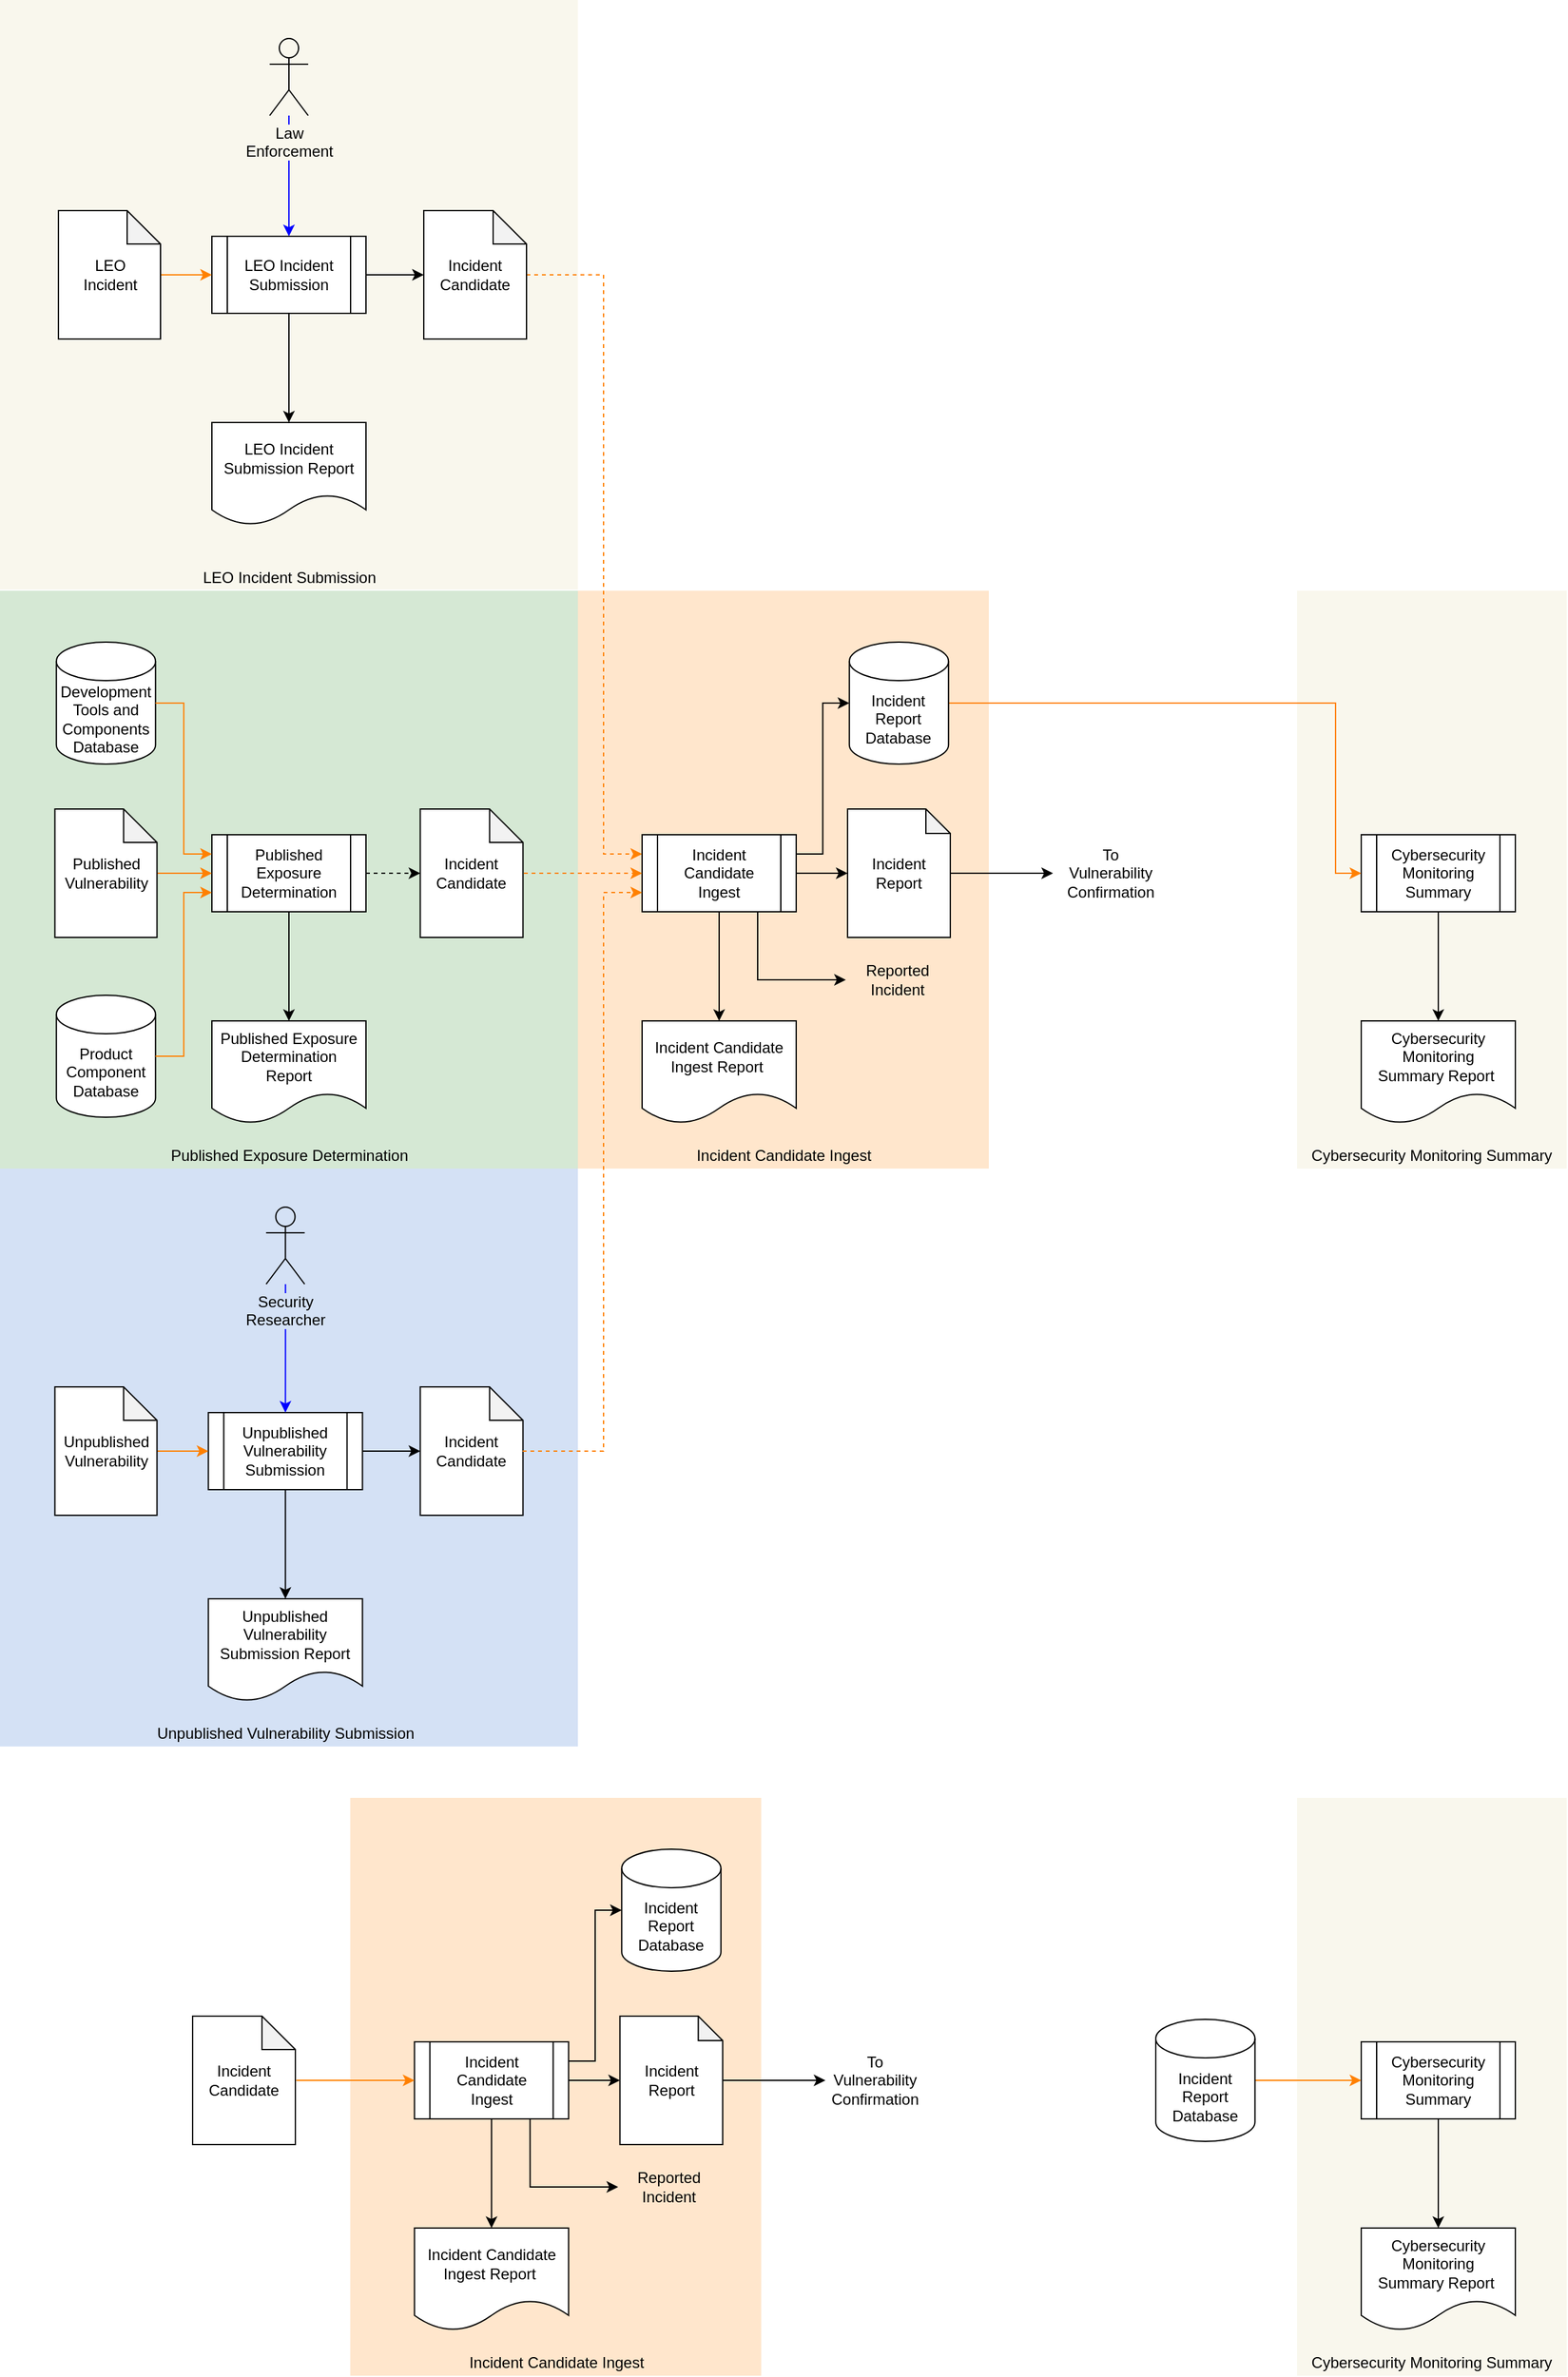 <mxfile version="14.6.13" type="device"><diagram id="C5RBs43oDa-KdzZeNtuy" name="Page-1"><mxGraphModel dx="2387" dy="1627" grid="1" gridSize="10" guides="1" tooltips="1" connect="1" arrows="1" fold="1" page="1" pageScale="1" pageWidth="827" pageHeight="1169" math="0" shadow="0"><root><mxCell id="WIyWlLk6GJQsqaUBKTNV-0"/><mxCell id="WIyWlLk6GJQsqaUBKTNV-1" parent="WIyWlLk6GJQsqaUBKTNV-0"/><mxCell id="wN83Spoh5uE3AaR1W7T5-43" value="" style="rounded=0;whiteSpace=wrap;html=1;strokeColor=none;fillColor=#FFE6CC;" parent="WIyWlLk6GJQsqaUBKTNV-1" vertex="1"><mxGeometry x="-280" y="550" width="320" height="450" as="geometry"/></mxCell><mxCell id="wN83Spoh5uE3AaR1W7T5-98" value="" style="rounded=0;whiteSpace=wrap;html=1;strokeColor=none;fillColor=#F9F7ED;" parent="WIyWlLk6GJQsqaUBKTNV-1" vertex="1"><mxGeometry x="-730" y="90" width="450" height="459" as="geometry"/></mxCell><mxCell id="wN83Spoh5uE3AaR1W7T5-67" value="" style="rounded=0;whiteSpace=wrap;html=1;strokeColor=none;fillColor=#D4E1F5;" parent="WIyWlLk6GJQsqaUBKTNV-1" vertex="1"><mxGeometry x="-730" y="1000" width="450" height="450" as="geometry"/></mxCell><mxCell id="wN83Spoh5uE3AaR1W7T5-24" value="" style="rounded=0;whiteSpace=wrap;html=1;strokeColor=none;fillColor=#F9F7ED;" parent="WIyWlLk6GJQsqaUBKTNV-1" vertex="1"><mxGeometry x="280" y="550" width="210" height="450" as="geometry"/></mxCell><mxCell id="wN83Spoh5uE3AaR1W7T5-15" value="" style="rounded=0;whiteSpace=wrap;html=1;fillColor=#D5E8D4;strokeColor=none;" parent="WIyWlLk6GJQsqaUBKTNV-1" vertex="1"><mxGeometry x="-730" y="550" width="450" height="450" as="geometry"/></mxCell><mxCell id="wN83Spoh5uE3AaR1W7T5-99" style="edgeStyle=orthogonalEdgeStyle;rounded=0;orthogonalLoop=1;jettySize=auto;html=1;entryX=0;entryY=0.25;entryDx=0;entryDy=0;strokeColor=#FF8000;dashed=1;" parent="WIyWlLk6GJQsqaUBKTNV-1" source="pf2Wbkb6V3aEikhFOSJb-10" target="6Zm5IRveUOEQ-voSjNhq-3" edge="1"><mxGeometry relative="1" as="geometry"><Array as="points"><mxPoint x="-260" y="304"/><mxPoint x="-260" y="755"/></Array></mxGeometry></mxCell><mxCell id="wN83Spoh5uE3AaR1W7T5-16" style="edgeStyle=orthogonalEdgeStyle;rounded=0;orthogonalLoop=1;jettySize=auto;html=1;exitX=1;exitY=0.5;exitDx=0;exitDy=0;entryX=0;entryY=0.5;entryDx=0;entryDy=0;entryPerimeter=0;" parent="WIyWlLk6GJQsqaUBKTNV-1" source="6Zm5IRveUOEQ-voSjNhq-3" target="wN83Spoh5uE3AaR1W7T5-14" edge="1"><mxGeometry relative="1" as="geometry"/></mxCell><mxCell id="wN83Spoh5uE3AaR1W7T5-23" style="edgeStyle=orthogonalEdgeStyle;rounded=0;orthogonalLoop=1;jettySize=auto;html=1;exitX=0.5;exitY=1;exitDx=0;exitDy=0;" parent="WIyWlLk6GJQsqaUBKTNV-1" source="6Zm5IRveUOEQ-voSjNhq-3" target="wN83Spoh5uE3AaR1W7T5-22" edge="1"><mxGeometry relative="1" as="geometry"/></mxCell><mxCell id="Hxy1QwuODyIl4K82jNZ6-29" style="edgeStyle=orthogonalEdgeStyle;rounded=0;orthogonalLoop=1;jettySize=auto;html=1;entryX=0;entryY=0.5;entryDx=0;entryDy=0;entryPerimeter=0;exitX=1;exitY=0.25;exitDx=0;exitDy=0;" parent="WIyWlLk6GJQsqaUBKTNV-1" source="6Zm5IRveUOEQ-voSjNhq-3" target="Hxy1QwuODyIl4K82jNZ6-28" edge="1"><mxGeometry relative="1" as="geometry"/></mxCell><mxCell id="Hxy1QwuODyIl4K82jNZ6-30" style="edgeStyle=orthogonalEdgeStyle;rounded=0;orthogonalLoop=1;jettySize=auto;html=1;exitX=0.75;exitY=1;exitDx=0;exitDy=0;entryX=0;entryY=0.5;entryDx=0;entryDy=0;" parent="WIyWlLk6GJQsqaUBKTNV-1" source="6Zm5IRveUOEQ-voSjNhq-3" target="AXCP_vRWOkf5SYs7HRFB-5" edge="1"><mxGeometry relative="1" as="geometry"/></mxCell><mxCell id="6Zm5IRveUOEQ-voSjNhq-3" value="Incident Candidate&lt;br&gt;Ingest" style="shape=process;whiteSpace=wrap;html=1;backgroundOutline=1;" parent="WIyWlLk6GJQsqaUBKTNV-1" vertex="1"><mxGeometry x="-230" y="740" width="120" height="60" as="geometry"/></mxCell><mxCell id="6Zm5IRveUOEQ-voSjNhq-8" value="Cybersecurity Monitoring Summary" style="text;html=1;strokeColor=none;fillColor=none;align=center;verticalAlign=middle;whiteSpace=wrap;rounded=0;" parent="WIyWlLk6GJQsqaUBKTNV-1" vertex="1"><mxGeometry x="280" y="980" width="210" height="20" as="geometry"/></mxCell><mxCell id="AFasW3N3rb-dnXRpqXTf-4" value="Published Exposure Determination" style="text;html=1;align=center;verticalAlign=middle;resizable=0;points=[];autosize=1;" parent="WIyWlLk6GJQsqaUBKTNV-1" vertex="1"><mxGeometry x="-605" y="980" width="200" height="20" as="geometry"/></mxCell><mxCell id="AFasW3N3rb-dnXRpqXTf-5" value="Unpublished Vulnerability Submission" style="text;html=1;align=center;verticalAlign=middle;resizable=0;points=[];autosize=1;" parent="WIyWlLk6GJQsqaUBKTNV-1" vertex="1"><mxGeometry x="-617.75" y="1430" width="220" height="20" as="geometry"/></mxCell><mxCell id="wN83Spoh5uE3AaR1W7T5-33" style="edgeStyle=orthogonalEdgeStyle;rounded=0;orthogonalLoop=1;jettySize=auto;html=1;" parent="WIyWlLk6GJQsqaUBKTNV-1" source="AFasW3N3rb-dnXRpqXTf-13" target="wN83Spoh5uE3AaR1W7T5-32" edge="1"><mxGeometry relative="1" as="geometry"/></mxCell><mxCell id="AFasW3N3rb-dnXRpqXTf-13" value="Cybersecurity Monitoring Summary" style="shape=process;whiteSpace=wrap;html=1;backgroundOutline=1;" parent="WIyWlLk6GJQsqaUBKTNV-1" vertex="1"><mxGeometry x="330" y="740" width="120" height="60" as="geometry"/></mxCell><mxCell id="fDY6oTUVb4eKqqhAtH-P-1" style="edgeStyle=orthogonalEdgeStyle;rounded=0;orthogonalLoop=1;jettySize=auto;html=1;entryX=0;entryY=0.5;entryDx=0;entryDy=0;strokeColor=#FF8000;exitX=1;exitY=0.5;exitDx=0;exitDy=0;exitPerimeter=0;" parent="WIyWlLk6GJQsqaUBKTNV-1" source="Hxy1QwuODyIl4K82jNZ6-28" target="AFasW3N3rb-dnXRpqXTf-13" edge="1"><mxGeometry relative="1" as="geometry"><Array as="points"><mxPoint x="310" y="638"/><mxPoint x="310" y="770"/></Array><mxPoint x="260" y="549" as="sourcePoint"/></mxGeometry></mxCell><mxCell id="Hxy1QwuODyIl4K82jNZ6-32" style="edgeStyle=orthogonalEdgeStyle;rounded=0;orthogonalLoop=1;jettySize=auto;html=1;entryX=0;entryY=0.5;entryDx=0;entryDy=0;" parent="WIyWlLk6GJQsqaUBKTNV-1" source="wN83Spoh5uE3AaR1W7T5-14" target="Hxy1QwuODyIl4K82jNZ6-31" edge="1"><mxGeometry relative="1" as="geometry"/></mxCell><mxCell id="wN83Spoh5uE3AaR1W7T5-14" value="Incident Report" style="shape=note;whiteSpace=wrap;html=1;backgroundOutline=1;darkOpacity=0.05;size=19;" parent="WIyWlLk6GJQsqaUBKTNV-1" vertex="1"><mxGeometry x="-70" y="720" width="80" height="100" as="geometry"/></mxCell><mxCell id="wN83Spoh5uE3AaR1W7T5-22" value="Incident Candidate Ingest Report&amp;nbsp;" style="shape=document;whiteSpace=wrap;html=1;boundedLbl=1;" parent="WIyWlLk6GJQsqaUBKTNV-1" vertex="1"><mxGeometry x="-230" y="885" width="120" height="80" as="geometry"/></mxCell><mxCell id="wN83Spoh5uE3AaR1W7T5-32" value="Cybersecurity Monitoring&lt;br&gt;Summary Report&amp;nbsp;" style="shape=document;whiteSpace=wrap;html=1;boundedLbl=1;" parent="WIyWlLk6GJQsqaUBKTNV-1" vertex="1"><mxGeometry x="330" y="885" width="120" height="80" as="geometry"/></mxCell><mxCell id="wN83Spoh5uE3AaR1W7T5-45" value="Incident Candidate Ingest" style="text;html=1;align=center;verticalAlign=middle;resizable=0;points=[];autosize=1;" parent="WIyWlLk6GJQsqaUBKTNV-1" vertex="1"><mxGeometry x="-195" y="980" width="150" height="20" as="geometry"/></mxCell><mxCell id="AXCP_vRWOkf5SYs7HRFB-8" style="edgeStyle=orthogonalEdgeStyle;rounded=0;orthogonalLoop=1;jettySize=auto;html=1;exitX=0.5;exitY=1;exitDx=0;exitDy=0;" parent="WIyWlLk6GJQsqaUBKTNV-1" source="wN83Spoh5uE3AaR1W7T5-111" target="AXCP_vRWOkf5SYs7HRFB-7" edge="1"><mxGeometry relative="1" as="geometry"><Array as="points"/></mxGeometry></mxCell><mxCell id="AXCP_vRWOkf5SYs7HRFB-17" style="edgeStyle=orthogonalEdgeStyle;rounded=0;orthogonalLoop=1;jettySize=auto;html=1;exitX=1;exitY=0.5;exitDx=0;exitDy=0;entryX=0;entryY=0.5;entryDx=0;entryDy=0;entryPerimeter=0;" parent="WIyWlLk6GJQsqaUBKTNV-1" source="wN83Spoh5uE3AaR1W7T5-111" target="pf2Wbkb6V3aEikhFOSJb-10" edge="1"><mxGeometry relative="1" as="geometry"/></mxCell><mxCell id="wN83Spoh5uE3AaR1W7T5-111" value="LEO Incident Submission" style="shape=process;whiteSpace=wrap;html=1;backgroundOutline=1;" parent="WIyWlLk6GJQsqaUBKTNV-1" vertex="1"><mxGeometry x="-565" y="274" width="120" height="60" as="geometry"/></mxCell><mxCell id="wN83Spoh5uE3AaR1W7T5-112" value="LEO Incident Submission" style="text;html=1;align=center;verticalAlign=middle;resizable=0;points=[];autosize=1;" parent="WIyWlLk6GJQsqaUBKTNV-1" vertex="1"><mxGeometry x="-580" y="530" width="150" height="20" as="geometry"/></mxCell><mxCell id="AXCP_vRWOkf5SYs7HRFB-3" style="edgeStyle=orthogonalEdgeStyle;rounded=0;orthogonalLoop=1;jettySize=auto;html=1;entryX=0;entryY=0.5;entryDx=0;entryDy=0;strokeColor=#FF8000;" parent="WIyWlLk6GJQsqaUBKTNV-1" source="AXCP_vRWOkf5SYs7HRFB-2" target="wN83Spoh5uE3AaR1W7T5-111" edge="1"><mxGeometry relative="1" as="geometry"/></mxCell><mxCell id="AXCP_vRWOkf5SYs7HRFB-2" value="LEO&lt;br&gt;Incident" style="shape=note;whiteSpace=wrap;html=1;backgroundOutline=1;darkOpacity=0.05;size=26;" parent="WIyWlLk6GJQsqaUBKTNV-1" vertex="1"><mxGeometry x="-684.5" y="254" width="79.5" height="100" as="geometry"/></mxCell><mxCell id="AXCP_vRWOkf5SYs7HRFB-5" value="Reported&lt;br&gt;Incident" style="text;html=1;fillColor=none;align=center;verticalAlign=middle;whiteSpace=wrap;rounded=0;" parent="WIyWlLk6GJQsqaUBKTNV-1" vertex="1"><mxGeometry x="-71.37" y="830" width="80" height="46" as="geometry"/></mxCell><mxCell id="AXCP_vRWOkf5SYs7HRFB-7" value="LEO Incident Submission Report" style="shape=document;whiteSpace=wrap;html=1;boundedLbl=1;" parent="WIyWlLk6GJQsqaUBKTNV-1" vertex="1"><mxGeometry x="-565" y="419" width="120" height="80" as="geometry"/></mxCell><mxCell id="pf2Wbkb6V3aEikhFOSJb-10" value="Incident Candidate" style="shape=note;whiteSpace=wrap;html=1;backgroundOutline=1;darkOpacity=0.05;size=26;" parent="WIyWlLk6GJQsqaUBKTNV-1" vertex="1"><mxGeometry x="-400" y="254" width="80" height="100" as="geometry"/></mxCell><mxCell id="IPxfnIjCZiYCJYjC7kOt-23" style="edgeStyle=orthogonalEdgeStyle;rounded=0;orthogonalLoop=1;jettySize=auto;html=1;strokeColor=#0000FF;entryX=0.5;entryY=0;entryDx=0;entryDy=0;" parent="WIyWlLk6GJQsqaUBKTNV-1" source="IPxfnIjCZiYCJYjC7kOt-8" target="wN83Spoh5uE3AaR1W7T5-111" edge="1"><mxGeometry relative="1" as="geometry"><Array as="points"><mxPoint x="-505" y="230"/><mxPoint x="-505" y="230"/></Array></mxGeometry></mxCell><mxCell id="IPxfnIjCZiYCJYjC7kOt-8" value="&lt;span style=&quot;background-color: rgb(249 , 247 , 237)&quot;&gt;Law&lt;br&gt;Enforcement&lt;/span&gt;" style="shape=umlActor;verticalLabelPosition=bottom;verticalAlign=top;html=1;outlineConnect=0;fillColor=none;" parent="WIyWlLk6GJQsqaUBKTNV-1" vertex="1"><mxGeometry x="-520" y="120" width="30" height="60" as="geometry"/></mxCell><mxCell id="Hxy1QwuODyIl4K82jNZ6-2" style="edgeStyle=orthogonalEdgeStyle;rounded=0;orthogonalLoop=1;jettySize=auto;html=1;exitX=0.5;exitY=1;exitDx=0;exitDy=0;" parent="WIyWlLk6GJQsqaUBKTNV-1" source="Hxy1QwuODyIl4K82jNZ6-4" target="Hxy1QwuODyIl4K82jNZ6-7" edge="1"><mxGeometry relative="1" as="geometry"><Array as="points"/></mxGeometry></mxCell><mxCell id="Hxy1QwuODyIl4K82jNZ6-3" style="edgeStyle=orthogonalEdgeStyle;rounded=0;orthogonalLoop=1;jettySize=auto;html=1;exitX=1;exitY=0.5;exitDx=0;exitDy=0;entryX=0;entryY=0.5;entryDx=0;entryDy=0;entryPerimeter=0;dashed=1;" parent="WIyWlLk6GJQsqaUBKTNV-1" source="Hxy1QwuODyIl4K82jNZ6-4" target="Hxy1QwuODyIl4K82jNZ6-8" edge="1"><mxGeometry relative="1" as="geometry"/></mxCell><mxCell id="Hxy1QwuODyIl4K82jNZ6-4" value="Published Exposure Determination" style="shape=process;whiteSpace=wrap;html=1;backgroundOutline=1;" parent="WIyWlLk6GJQsqaUBKTNV-1" vertex="1"><mxGeometry x="-565" y="740" width="120" height="60" as="geometry"/></mxCell><mxCell id="Hxy1QwuODyIl4K82jNZ6-5" style="edgeStyle=orthogonalEdgeStyle;rounded=0;orthogonalLoop=1;jettySize=auto;html=1;entryX=0;entryY=0.5;entryDx=0;entryDy=0;strokeColor=#FF8000;" parent="WIyWlLk6GJQsqaUBKTNV-1" source="Hxy1QwuODyIl4K82jNZ6-6" target="Hxy1QwuODyIl4K82jNZ6-4" edge="1"><mxGeometry relative="1" as="geometry"/></mxCell><mxCell id="Hxy1QwuODyIl4K82jNZ6-6" value="Published Vulnerability" style="shape=note;whiteSpace=wrap;html=1;backgroundOutline=1;darkOpacity=0.05;size=26;" parent="WIyWlLk6GJQsqaUBKTNV-1" vertex="1"><mxGeometry x="-687.25" y="720" width="79.5" height="100" as="geometry"/></mxCell><mxCell id="Hxy1QwuODyIl4K82jNZ6-7" value="Published Exposure Determination&lt;br&gt;Report" style="shape=document;whiteSpace=wrap;html=1;boundedLbl=1;" parent="WIyWlLk6GJQsqaUBKTNV-1" vertex="1"><mxGeometry x="-565" y="885" width="120" height="80" as="geometry"/></mxCell><mxCell id="Hxy1QwuODyIl4K82jNZ6-8" value="Incident Candidate" style="shape=note;whiteSpace=wrap;html=1;backgroundOutline=1;darkOpacity=0.05;size=26;" parent="WIyWlLk6GJQsqaUBKTNV-1" vertex="1"><mxGeometry x="-402.75" y="720" width="80" height="100" as="geometry"/></mxCell><mxCell id="Hxy1QwuODyIl4K82jNZ6-9" style="edgeStyle=orthogonalEdgeStyle;rounded=0;orthogonalLoop=1;jettySize=auto;html=1;entryX=0;entryY=0.5;entryDx=0;entryDy=0;strokeColor=#FF8000;dashed=1;exitX=1.009;exitY=0.5;exitDx=0;exitDy=0;exitPerimeter=0;" parent="WIyWlLk6GJQsqaUBKTNV-1" source="Hxy1QwuODyIl4K82jNZ6-8" target="6Zm5IRveUOEQ-voSjNhq-3" edge="1"><mxGeometry relative="1" as="geometry"><mxPoint x="-310" y="269" as="sourcePoint"/><mxPoint x="-135" y="765" as="targetPoint"/></mxGeometry></mxCell><mxCell id="Hxy1QwuODyIl4K82jNZ6-10" value="Development Tools and Components Database" style="shape=cylinder3;whiteSpace=wrap;html=1;boundedLbl=1;backgroundOutline=1;size=15;" parent="WIyWlLk6GJQsqaUBKTNV-1" vertex="1"><mxGeometry x="-686.12" y="590" width="77.25" height="95" as="geometry"/></mxCell><mxCell id="Hxy1QwuODyIl4K82jNZ6-11" value="Product Component Database" style="shape=cylinder3;whiteSpace=wrap;html=1;boundedLbl=1;backgroundOutline=1;size=15;" parent="WIyWlLk6GJQsqaUBKTNV-1" vertex="1"><mxGeometry x="-686.12" y="865" width="77.25" height="95" as="geometry"/></mxCell><mxCell id="Hxy1QwuODyIl4K82jNZ6-12" style="edgeStyle=orthogonalEdgeStyle;rounded=0;orthogonalLoop=1;jettySize=auto;html=1;strokeColor=#FF8000;exitX=1;exitY=0.5;exitDx=0;exitDy=0;exitPerimeter=0;entryX=0;entryY=0.75;entryDx=0;entryDy=0;" parent="WIyWlLk6GJQsqaUBKTNV-1" source="Hxy1QwuODyIl4K82jNZ6-11" target="Hxy1QwuODyIl4K82jNZ6-4" edge="1"><mxGeometry relative="1" as="geometry"><mxPoint x="-597.75" y="780" as="sourcePoint"/><mxPoint x="-557.75" y="780" as="targetPoint"/><Array as="points"/></mxGeometry></mxCell><mxCell id="Hxy1QwuODyIl4K82jNZ6-13" style="edgeStyle=orthogonalEdgeStyle;rounded=0;orthogonalLoop=1;jettySize=auto;html=1;strokeColor=#FF8000;exitX=1;exitY=0.5;exitDx=0;exitDy=0;exitPerimeter=0;entryX=0;entryY=0.25;entryDx=0;entryDy=0;" parent="WIyWlLk6GJQsqaUBKTNV-1" source="Hxy1QwuODyIl4K82jNZ6-10" target="Hxy1QwuODyIl4K82jNZ6-4" edge="1"><mxGeometry relative="1" as="geometry"><mxPoint x="-598.87" y="922.5" as="sourcePoint"/><mxPoint x="-557.75" y="795" as="targetPoint"/><Array as="points"/></mxGeometry></mxCell><mxCell id="Hxy1QwuODyIl4K82jNZ6-15" style="edgeStyle=orthogonalEdgeStyle;rounded=0;orthogonalLoop=1;jettySize=auto;html=1;exitX=0.5;exitY=1;exitDx=0;exitDy=0;" parent="WIyWlLk6GJQsqaUBKTNV-1" source="Hxy1QwuODyIl4K82jNZ6-17" target="Hxy1QwuODyIl4K82jNZ6-20" edge="1"><mxGeometry relative="1" as="geometry"><Array as="points"/></mxGeometry></mxCell><mxCell id="Hxy1QwuODyIl4K82jNZ6-16" style="edgeStyle=orthogonalEdgeStyle;rounded=0;orthogonalLoop=1;jettySize=auto;html=1;exitX=1;exitY=0.5;exitDx=0;exitDy=0;entryX=0;entryY=0.5;entryDx=0;entryDy=0;entryPerimeter=0;" parent="WIyWlLk6GJQsqaUBKTNV-1" source="Hxy1QwuODyIl4K82jNZ6-17" target="Hxy1QwuODyIl4K82jNZ6-21" edge="1"><mxGeometry relative="1" as="geometry"/></mxCell><mxCell id="Hxy1QwuODyIl4K82jNZ6-17" value="Unpublished Vulnerability Submission" style="shape=process;whiteSpace=wrap;html=1;backgroundOutline=1;" parent="WIyWlLk6GJQsqaUBKTNV-1" vertex="1"><mxGeometry x="-567.75" y="1190" width="120" height="60" as="geometry"/></mxCell><mxCell id="Hxy1QwuODyIl4K82jNZ6-18" style="edgeStyle=orthogonalEdgeStyle;rounded=0;orthogonalLoop=1;jettySize=auto;html=1;entryX=0;entryY=0.5;entryDx=0;entryDy=0;strokeColor=#FF8000;" parent="WIyWlLk6GJQsqaUBKTNV-1" source="Hxy1QwuODyIl4K82jNZ6-19" target="Hxy1QwuODyIl4K82jNZ6-17" edge="1"><mxGeometry relative="1" as="geometry"/></mxCell><mxCell id="Hxy1QwuODyIl4K82jNZ6-19" value="Unpublished Vulnerability" style="shape=note;whiteSpace=wrap;html=1;backgroundOutline=1;darkOpacity=0.05;size=26;" parent="WIyWlLk6GJQsqaUBKTNV-1" vertex="1"><mxGeometry x="-687.25" y="1170" width="79.5" height="100" as="geometry"/></mxCell><mxCell id="Hxy1QwuODyIl4K82jNZ6-20" value="Unpublished Vulnerability Submission Report" style="shape=document;whiteSpace=wrap;html=1;boundedLbl=1;" parent="WIyWlLk6GJQsqaUBKTNV-1" vertex="1"><mxGeometry x="-567.75" y="1335" width="120" height="80" as="geometry"/></mxCell><mxCell id="Hxy1QwuODyIl4K82jNZ6-21" value="Incident Candidate" style="shape=note;whiteSpace=wrap;html=1;backgroundOutline=1;darkOpacity=0.05;size=26;" parent="WIyWlLk6GJQsqaUBKTNV-1" vertex="1"><mxGeometry x="-402.75" y="1170" width="80" height="100" as="geometry"/></mxCell><mxCell id="Hxy1QwuODyIl4K82jNZ6-22" style="edgeStyle=orthogonalEdgeStyle;rounded=0;orthogonalLoop=1;jettySize=auto;html=1;strokeColor=#0000FF;entryX=0.5;entryY=0;entryDx=0;entryDy=0;" parent="WIyWlLk6GJQsqaUBKTNV-1" source="Hxy1QwuODyIl4K82jNZ6-1" target="Hxy1QwuODyIl4K82jNZ6-17" edge="1"><mxGeometry relative="1" as="geometry"><Array as="points"><mxPoint x="-508" y="1140"/><mxPoint x="-508" y="1140"/></Array><mxPoint x="-390" y="1030" as="sourcePoint"/><mxPoint x="-390" y="1124" as="targetPoint"/></mxGeometry></mxCell><mxCell id="Hxy1QwuODyIl4K82jNZ6-1" value="&lt;span style=&quot;background-color: rgb(212 , 225 , 245)&quot;&gt;Security&lt;br&gt;Researcher&lt;/span&gt;" style="shape=umlActor;verticalLabelPosition=bottom;verticalAlign=top;html=1;outlineConnect=0;fillColor=none;" parent="WIyWlLk6GJQsqaUBKTNV-1" vertex="1"><mxGeometry x="-522.75" y="1030" width="30" height="60" as="geometry"/></mxCell><mxCell id="Hxy1QwuODyIl4K82jNZ6-27" style="edgeStyle=orthogonalEdgeStyle;rounded=0;orthogonalLoop=1;jettySize=auto;html=1;entryX=0;entryY=0.75;entryDx=0;entryDy=0;strokeColor=#FF8000;dashed=1;exitX=0.997;exitY=0.5;exitDx=0;exitDy=0;exitPerimeter=0;" parent="WIyWlLk6GJQsqaUBKTNV-1" source="Hxy1QwuODyIl4K82jNZ6-21" target="6Zm5IRveUOEQ-voSjNhq-3" edge="1"><mxGeometry relative="1" as="geometry"><mxPoint x="-310" y="314" as="sourcePoint"/><mxPoint x="-135" y="810" as="targetPoint"/><Array as="points"><mxPoint x="-260" y="1220"/><mxPoint x="-260" y="785"/></Array></mxGeometry></mxCell><mxCell id="Hxy1QwuODyIl4K82jNZ6-28" value="Incident Report Database" style="shape=cylinder3;whiteSpace=wrap;html=1;boundedLbl=1;backgroundOutline=1;size=15;" parent="WIyWlLk6GJQsqaUBKTNV-1" vertex="1"><mxGeometry x="-68.62" y="590" width="77.25" height="95" as="geometry"/></mxCell><mxCell id="Hxy1QwuODyIl4K82jNZ6-31" value="To&lt;br&gt;Vulnerability&lt;br&gt;Confirmation" style="text;html=1;strokeColor=none;fillColor=none;align=center;verticalAlign=middle;whiteSpace=wrap;rounded=0;" parent="WIyWlLk6GJQsqaUBKTNV-1" vertex="1"><mxGeometry x="90" y="745" width="90" height="50" as="geometry"/></mxCell><mxCell id="Hxy1QwuODyIl4K82jNZ6-33" value="" style="rounded=0;whiteSpace=wrap;html=1;strokeColor=none;fillColor=#F9F7ED;" parent="WIyWlLk6GJQsqaUBKTNV-1" vertex="1"><mxGeometry x="280" y="1490" width="210" height="450" as="geometry"/></mxCell><mxCell id="Hxy1QwuODyIl4K82jNZ6-34" value="Cybersecurity Monitoring Summary" style="text;html=1;strokeColor=none;fillColor=none;align=center;verticalAlign=middle;whiteSpace=wrap;rounded=0;" parent="WIyWlLk6GJQsqaUBKTNV-1" vertex="1"><mxGeometry x="280" y="1920" width="210" height="20" as="geometry"/></mxCell><mxCell id="Hxy1QwuODyIl4K82jNZ6-35" style="edgeStyle=orthogonalEdgeStyle;rounded=0;orthogonalLoop=1;jettySize=auto;html=1;" parent="WIyWlLk6GJQsqaUBKTNV-1" source="Hxy1QwuODyIl4K82jNZ6-36" target="Hxy1QwuODyIl4K82jNZ6-40" edge="1"><mxGeometry relative="1" as="geometry"/></mxCell><mxCell id="Hxy1QwuODyIl4K82jNZ6-36" value="Cybersecurity Monitoring Summary" style="shape=process;whiteSpace=wrap;html=1;backgroundOutline=1;" parent="WIyWlLk6GJQsqaUBKTNV-1" vertex="1"><mxGeometry x="330" y="1680" width="120" height="60" as="geometry"/></mxCell><mxCell id="Hxy1QwuODyIl4K82jNZ6-37" style="edgeStyle=orthogonalEdgeStyle;rounded=0;orthogonalLoop=1;jettySize=auto;html=1;entryX=0;entryY=0.5;entryDx=0;entryDy=0;strokeColor=#FF8000;exitX=1;exitY=0.5;exitDx=0;exitDy=0;exitPerimeter=0;" parent="WIyWlLk6GJQsqaUBKTNV-1" source="Hxy1QwuODyIl4K82jNZ6-42" target="Hxy1QwuODyIl4K82jNZ6-36" edge="1"><mxGeometry relative="1" as="geometry"><Array as="points"><mxPoint x="290" y="1710"/><mxPoint x="290" y="1710"/></Array><mxPoint x="260" y="1489" as="sourcePoint"/></mxGeometry></mxCell><mxCell id="Hxy1QwuODyIl4K82jNZ6-40" value="Cybersecurity Monitoring&lt;br&gt;Summary Report&amp;nbsp;" style="shape=document;whiteSpace=wrap;html=1;boundedLbl=1;" parent="WIyWlLk6GJQsqaUBKTNV-1" vertex="1"><mxGeometry x="330" y="1825" width="120" height="80" as="geometry"/></mxCell><mxCell id="Hxy1QwuODyIl4K82jNZ6-42" value="Incident Report Database" style="shape=cylinder3;whiteSpace=wrap;html=1;boundedLbl=1;backgroundOutline=1;size=15;" parent="WIyWlLk6GJQsqaUBKTNV-1" vertex="1"><mxGeometry x="170" y="1662.5" width="77.25" height="95" as="geometry"/></mxCell><mxCell id="Hxy1QwuODyIl4K82jNZ6-44" value="" style="rounded=0;whiteSpace=wrap;html=1;strokeColor=none;fillColor=#FFE6CC;" parent="WIyWlLk6GJQsqaUBKTNV-1" vertex="1"><mxGeometry x="-457.25" y="1490" width="320" height="450" as="geometry"/></mxCell><mxCell id="Hxy1QwuODyIl4K82jNZ6-45" style="edgeStyle=orthogonalEdgeStyle;rounded=0;orthogonalLoop=1;jettySize=auto;html=1;exitX=1;exitY=0.5;exitDx=0;exitDy=0;entryX=0;entryY=0.5;entryDx=0;entryDy=0;entryPerimeter=0;" parent="WIyWlLk6GJQsqaUBKTNV-1" source="Hxy1QwuODyIl4K82jNZ6-49" target="Hxy1QwuODyIl4K82jNZ6-50" edge="1"><mxGeometry relative="1" as="geometry"/></mxCell><mxCell id="Hxy1QwuODyIl4K82jNZ6-46" style="edgeStyle=orthogonalEdgeStyle;rounded=0;orthogonalLoop=1;jettySize=auto;html=1;exitX=0.5;exitY=1;exitDx=0;exitDy=0;" parent="WIyWlLk6GJQsqaUBKTNV-1" source="Hxy1QwuODyIl4K82jNZ6-49" target="Hxy1QwuODyIl4K82jNZ6-51" edge="1"><mxGeometry relative="1" as="geometry"/></mxCell><mxCell id="Hxy1QwuODyIl4K82jNZ6-47" style="edgeStyle=orthogonalEdgeStyle;rounded=0;orthogonalLoop=1;jettySize=auto;html=1;entryX=0;entryY=0.5;entryDx=0;entryDy=0;entryPerimeter=0;exitX=1;exitY=0.25;exitDx=0;exitDy=0;" parent="WIyWlLk6GJQsqaUBKTNV-1" source="Hxy1QwuODyIl4K82jNZ6-49" target="Hxy1QwuODyIl4K82jNZ6-56" edge="1"><mxGeometry relative="1" as="geometry"/></mxCell><mxCell id="Hxy1QwuODyIl4K82jNZ6-48" style="edgeStyle=orthogonalEdgeStyle;rounded=0;orthogonalLoop=1;jettySize=auto;html=1;exitX=0.75;exitY=1;exitDx=0;exitDy=0;entryX=0;entryY=0.5;entryDx=0;entryDy=0;" parent="WIyWlLk6GJQsqaUBKTNV-1" source="Hxy1QwuODyIl4K82jNZ6-49" target="Hxy1QwuODyIl4K82jNZ6-53" edge="1"><mxGeometry relative="1" as="geometry"/></mxCell><mxCell id="Hxy1QwuODyIl4K82jNZ6-49" value="Incident Candidate&lt;br&gt;Ingest" style="shape=process;whiteSpace=wrap;html=1;backgroundOutline=1;" parent="WIyWlLk6GJQsqaUBKTNV-1" vertex="1"><mxGeometry x="-407.25" y="1680" width="120" height="60" as="geometry"/></mxCell><mxCell id="Hxy1QwuODyIl4K82jNZ6-59" style="edgeStyle=orthogonalEdgeStyle;rounded=0;orthogonalLoop=1;jettySize=auto;html=1;entryX=0;entryY=0.5;entryDx=0;entryDy=0;" parent="WIyWlLk6GJQsqaUBKTNV-1" source="Hxy1QwuODyIl4K82jNZ6-50" target="Hxy1QwuODyIl4K82jNZ6-58" edge="1"><mxGeometry relative="1" as="geometry"/></mxCell><mxCell id="Hxy1QwuODyIl4K82jNZ6-50" value="Incident Report" style="shape=note;whiteSpace=wrap;html=1;backgroundOutline=1;darkOpacity=0.05;size=19;" parent="WIyWlLk6GJQsqaUBKTNV-1" vertex="1"><mxGeometry x="-247.25" y="1660" width="80" height="100" as="geometry"/></mxCell><mxCell id="Hxy1QwuODyIl4K82jNZ6-51" value="Incident Candidate Ingest Report&amp;nbsp;" style="shape=document;whiteSpace=wrap;html=1;boundedLbl=1;" parent="WIyWlLk6GJQsqaUBKTNV-1" vertex="1"><mxGeometry x="-407.25" y="1825" width="120" height="80" as="geometry"/></mxCell><mxCell id="Hxy1QwuODyIl4K82jNZ6-52" value="Incident Candidate Ingest" style="text;html=1;align=center;verticalAlign=middle;resizable=0;points=[];autosize=1;" parent="WIyWlLk6GJQsqaUBKTNV-1" vertex="1"><mxGeometry x="-372.25" y="1920" width="150" height="20" as="geometry"/></mxCell><mxCell id="Hxy1QwuODyIl4K82jNZ6-53" value="Reported&lt;br&gt;Incident" style="text;html=1;fillColor=none;align=center;verticalAlign=middle;whiteSpace=wrap;rounded=0;" parent="WIyWlLk6GJQsqaUBKTNV-1" vertex="1"><mxGeometry x="-248.62" y="1770" width="80" height="46" as="geometry"/></mxCell><mxCell id="Hxy1QwuODyIl4K82jNZ6-54" value="Incident Candidate" style="shape=note;whiteSpace=wrap;html=1;backgroundOutline=1;darkOpacity=0.05;size=26;" parent="WIyWlLk6GJQsqaUBKTNV-1" vertex="1"><mxGeometry x="-580" y="1660" width="80" height="100" as="geometry"/></mxCell><mxCell id="Hxy1QwuODyIl4K82jNZ6-55" style="edgeStyle=orthogonalEdgeStyle;rounded=0;orthogonalLoop=1;jettySize=auto;html=1;entryX=0;entryY=0.5;entryDx=0;entryDy=0;strokeColor=#FF8000;exitX=1.009;exitY=0.5;exitDx=0;exitDy=0;exitPerimeter=0;" parent="WIyWlLk6GJQsqaUBKTNV-1" source="Hxy1QwuODyIl4K82jNZ6-54" target="Hxy1QwuODyIl4K82jNZ6-49" edge="1"><mxGeometry relative="1" as="geometry"><mxPoint x="-487.25" y="1209" as="sourcePoint"/><mxPoint x="-312.25" y="1705" as="targetPoint"/></mxGeometry></mxCell><mxCell id="Hxy1QwuODyIl4K82jNZ6-56" value="Incident Report Database" style="shape=cylinder3;whiteSpace=wrap;html=1;boundedLbl=1;backgroundOutline=1;size=15;" parent="WIyWlLk6GJQsqaUBKTNV-1" vertex="1"><mxGeometry x="-245.87" y="1530" width="77.25" height="95" as="geometry"/></mxCell><mxCell id="Hxy1QwuODyIl4K82jNZ6-58" value="To&lt;br&gt;Vulnerability&lt;br&gt;Confirmation" style="text;html=1;strokeColor=none;fillColor=none;align=center;verticalAlign=middle;whiteSpace=wrap;rounded=0;" parent="WIyWlLk6GJQsqaUBKTNV-1" vertex="1"><mxGeometry x="-87.25" y="1685" width="77.25" height="50" as="geometry"/></mxCell></root></mxGraphModel></diagram></mxfile>
